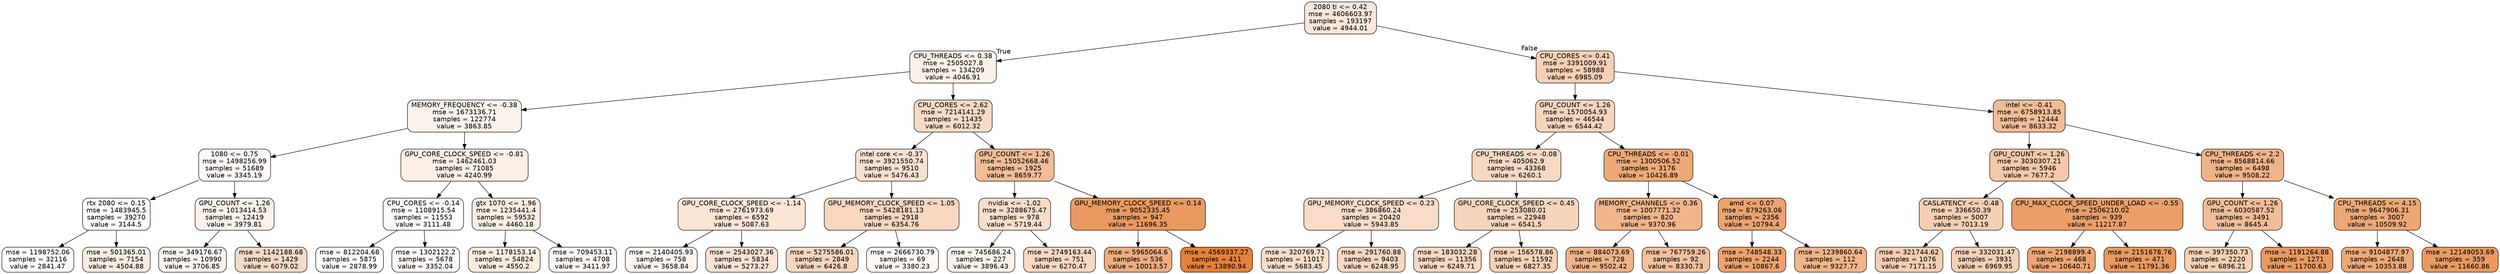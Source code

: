 digraph Tree {
node [shape=box, style="filled, rounded", color="black", fontname=helvetica] ;
edge [fontname=helvetica] ;
0 [label="2080 ti <= 0.42\nmse = 4606603.97\nsamples = 193197\nvalue = 4944.01", fillcolor="#fae7d9"] ;
1 [label="CPU_THREADS <= 0.38\nmse = 2505027.8\nsamples = 134209\nvalue = 4046.91", fillcolor="#fcf1e9"] ;
0 -> 1 [labeldistance=2.5, labelangle=45, headlabel="True"] ;
2 [label="MEMORY_FREQUENCY <= -0.38\nmse = 1673136.71\nsamples = 122774\nvalue = 3863.85", fillcolor="#fdf3ed"] ;
1 -> 2 ;
3 [label="1080 <= 0.75\nmse = 1498256.99\nsamples = 51689\nvalue = 3345.19", fillcolor="#fef9f6"] ;
2 -> 3 ;
4 [label="rtx 2080 <= 0.15\nmse = 1483945.5\nsamples = 39270\nvalue = 3144.5", fillcolor="#fefcfa"] ;
3 -> 4 ;
5 [label="mse = 1198752.06\nsamples = 32116\nvalue = 2841.47", fillcolor="#ffffff"] ;
4 -> 5 ;
6 [label="mse = 501365.01\nsamples = 7154\nvalue = 4504.88", fillcolor="#fbece1"] ;
4 -> 6 ;
7 [label="GPU_COUNT <= 1.26\nmse = 1013414.53\nsamples = 12419\nvalue = 3979.81", fillcolor="#fcf2eb"] ;
3 -> 7 ;
8 [label="mse = 349176.67\nsamples = 10990\nvalue = 3706.85", fillcolor="#fdf5ef"] ;
7 -> 8 ;
9 [label="mse = 1142188.68\nsamples = 1429\nvalue = 6079.02", fillcolor="#f7dac5"] ;
7 -> 9 ;
10 [label="GPU_CORE_CLOCK_SPEED <= -0.81\nmse = 1462461.03\nsamples = 71085\nvalue = 4240.99", fillcolor="#fcefe6"] ;
2 -> 10 ;
11 [label="CPU_CORES <= -0.14\nmse = 1108915.54\nsamples = 11553\nvalue = 3111.48", fillcolor="#fefcfa"] ;
10 -> 11 ;
12 [label="mse = 812204.68\nsamples = 5875\nvalue = 2878.99", fillcolor="#fffffe"] ;
11 -> 12 ;
13 [label="mse = 1302122.2\nsamples = 5678\nvalue = 3352.04", fillcolor="#fef9f6"] ;
11 -> 13 ;
14 [label="gtx 1070 <= 1.96\nmse = 1235441.4\nsamples = 59532\nvalue = 4460.18", fillcolor="#fbede2"] ;
10 -> 14 ;
15 [label="mse = 1178153.14\nsamples = 54824\nvalue = 4550.2", fillcolor="#fbece0"] ;
14 -> 15 ;
16 [label="mse = 709453.11\nsamples = 4708\nvalue = 3411.97", fillcolor="#fef8f5"] ;
14 -> 16 ;
17 [label="CPU_CORES <= 2.62\nmse = 7214141.29\nsamples = 11435\nvalue = 6012.32", fillcolor="#f8dbc6"] ;
1 -> 17 ;
18 [label="intel core <= -0.37\nmse = 3921550.74\nsamples = 9510\nvalue = 5476.43", fillcolor="#f9e1d0"] ;
17 -> 18 ;
19 [label="GPU_CORE_CLOCK_SPEED <= -1.14\nmse = 2761973.69\nsamples = 6592\nvalue = 5087.63", fillcolor="#fae5d7"] ;
18 -> 19 ;
20 [label="mse = 2140405.93\nsamples = 758\nvalue = 3658.84", fillcolor="#fdf6f0"] ;
19 -> 20 ;
21 [label="mse = 2543027.36\nsamples = 5834\nvalue = 5273.27", fillcolor="#f9e3d3"] ;
19 -> 21 ;
22 [label="GPU_MEMORY_CLOCK_SPEED <= 1.05\nmse = 5428181.13\nsamples = 2918\nvalue = 6354.76", fillcolor="#f7d7c0"] ;
18 -> 22 ;
23 [label="mse = 5275586.01\nsamples = 2849\nvalue = 6426.8", fillcolor="#f7d6bf"] ;
22 -> 23 ;
24 [label="mse = 2666730.79\nsamples = 69\nvalue = 3380.23", fillcolor="#fef9f5"] ;
22 -> 24 ;
25 [label="GPU_COUNT <= 1.26\nmse = 15052668.46\nsamples = 1925\nvalue = 8659.77", fillcolor="#f1bd97"] ;
17 -> 25 ;
26 [label="nvidia <= -1.02\nmse = 3288675.47\nsamples = 978\nvalue = 5719.44", fillcolor="#f8decb"] ;
25 -> 26 ;
27 [label="mse = 745686.24\nsamples = 227\nvalue = 3896.43", fillcolor="#fdf3ec"] ;
26 -> 27 ;
28 [label="mse = 2749163.44\nsamples = 751\nvalue = 6270.47", fillcolor="#f7d8c2"] ;
26 -> 28 ;
29 [label="GPU_MEMORY_CLOCK_SPEED <= 0.14\nmse = 9052335.45\nsamples = 947\nvalue = 11696.35", fillcolor="#ea9a60"] ;
25 -> 29 ;
30 [label="mse = 5965064.6\nsamples = 536\nvalue = 10013.57", fillcolor="#eead7e"] ;
29 -> 30 ;
31 [label="mse = 4569337.27\nsamples = 411\nvalue = 13890.94", fillcolor="#e58139"] ;
29 -> 31 ;
32 [label="CPU_CORES <= 0.41\nmse = 3391009.91\nsamples = 58988\nvalue = 6985.09", fillcolor="#f5d0b5"] ;
0 -> 32 [labeldistance=2.5, labelangle=-45, headlabel="False"] ;
33 [label="GPU_COUNT <= 1.26\nmse = 1570054.93\nsamples = 46544\nvalue = 6544.42", fillcolor="#f6d5bd"] ;
32 -> 33 ;
34 [label="CPU_THREADS <= -0.08\nmse = 405062.9\nsamples = 43368\nvalue = 6260.1", fillcolor="#f7d8c2"] ;
33 -> 34 ;
35 [label="GPU_MEMORY_CLOCK_SPEED <= 0.23\nmse = 386860.24\nsamples = 20420\nvalue = 5943.85", fillcolor="#f8dcc7"] ;
34 -> 35 ;
36 [label="mse = 320769.71\nsamples = 11017\nvalue = 5683.45", fillcolor="#f8dfcc"] ;
35 -> 36 ;
37 [label="mse = 291760.88\nsamples = 9403\nvalue = 6248.95", fillcolor="#f7d8c2"] ;
35 -> 37 ;
38 [label="GPU_CORE_CLOCK_SPEED <= 0.45\nmse = 253080.01\nsamples = 22948\nvalue = 6541.5", fillcolor="#f6d5bd"] ;
34 -> 38 ;
39 [label="mse = 183032.28\nsamples = 11356\nvalue = 6249.71", fillcolor="#f7d8c2"] ;
38 -> 39 ;
40 [label="mse = 156578.86\nsamples = 11592\nvalue = 6827.35", fillcolor="#f6d2b8"] ;
38 -> 40 ;
41 [label="CPU_THREADS <= -0.01\nmse = 1300506.52\nsamples = 3176\nvalue = 10426.89", fillcolor="#eda977"] ;
33 -> 41 ;
42 [label="MEMORY_CHANNELS <= 0.36\nmse = 1007771.32\nsamples = 820\nvalue = 9370.96", fillcolor="#f0b58a"] ;
41 -> 42 ;
43 [label="mse = 884073.69\nsamples = 728\nvalue = 9502.42", fillcolor="#efb388"] ;
42 -> 43 ;
44 [label="mse = 767759.26\nsamples = 92\nvalue = 8330.73", fillcolor="#f2c09d"] ;
42 -> 44 ;
45 [label="amd <= 0.07\nmse = 879263.06\nsamples = 2356\nvalue = 10794.4", fillcolor="#eca470"] ;
41 -> 45 ;
46 [label="mse = 748548.33\nsamples = 2244\nvalue = 10867.6", fillcolor="#eca36f"] ;
45 -> 46 ;
47 [label="mse = 1239860.64\nsamples = 112\nvalue = 9327.77", fillcolor="#f0b58b"] ;
45 -> 47 ;
48 [label="intel <= -0.41\nmse = 6758913.85\nsamples = 12444\nvalue = 8633.32", fillcolor="#f1bd97"] ;
32 -> 48 ;
49 [label="GPU_COUNT <= 1.26\nmse = 3030307.21\nsamples = 5946\nvalue = 7677.2", fillcolor="#f4c8a8"] ;
48 -> 49 ;
50 [label="CASLATENCY <= -0.48\nmse = 336650.39\nsamples = 5007\nvalue = 7013.19", fillcolor="#f5cfb4"] ;
49 -> 50 ;
51 [label="mse = 321744.62\nsamples = 1076\nvalue = 7171.15", fillcolor="#f5ceb1"] ;
50 -> 51 ;
52 [label="mse = 332031.47\nsamples = 3931\nvalue = 6969.95", fillcolor="#f5d0b5"] ;
50 -> 52 ;
53 [label="CPU_MAX_CLOCK_SPEED_UNDER_LOAD <= -0.55\nmse = 2506210.02\nsamples = 939\nvalue = 11217.87", fillcolor="#eb9f69"] ;
49 -> 53 ;
54 [label="mse = 2198899.4\nsamples = 468\nvalue = 10640.71", fillcolor="#eda673"] ;
53 -> 54 ;
55 [label="mse = 2151678.76\nsamples = 471\nvalue = 11791.36", fillcolor="#ea995f"] ;
53 -> 55 ;
56 [label="CPU_THREADS <= 2.2\nmse = 8568814.66\nsamples = 6498\nvalue = 9508.22", fillcolor="#efb388"] ;
48 -> 56 ;
57 [label="GPU_COUNT <= 1.26\nmse = 6030587.52\nsamples = 3491\nvalue = 8645.4", fillcolor="#f1bd97"] ;
56 -> 57 ;
58 [label="mse = 397350.73\nsamples = 2220\nvalue = 6896.21", fillcolor="#f5d1b6"] ;
57 -> 58 ;
59 [label="mse = 1191264.88\nsamples = 1271\nvalue = 11700.63", fillcolor="#ea9a60"] ;
57 -> 59 ;
60 [label="CPU_THREADS <= 4.15\nmse = 9647906.31\nsamples = 3007\nvalue = 10509.92", fillcolor="#eda876"] ;
56 -> 60 ;
61 [label="mse = 9104877.97\nsamples = 2648\nvalue = 10353.88", fillcolor="#eda978"] ;
60 -> 61 ;
62 [label="mse = 12149053.69\nsamples = 359\nvalue = 11660.86", fillcolor="#ea9a61"] ;
60 -> 62 ;
}
